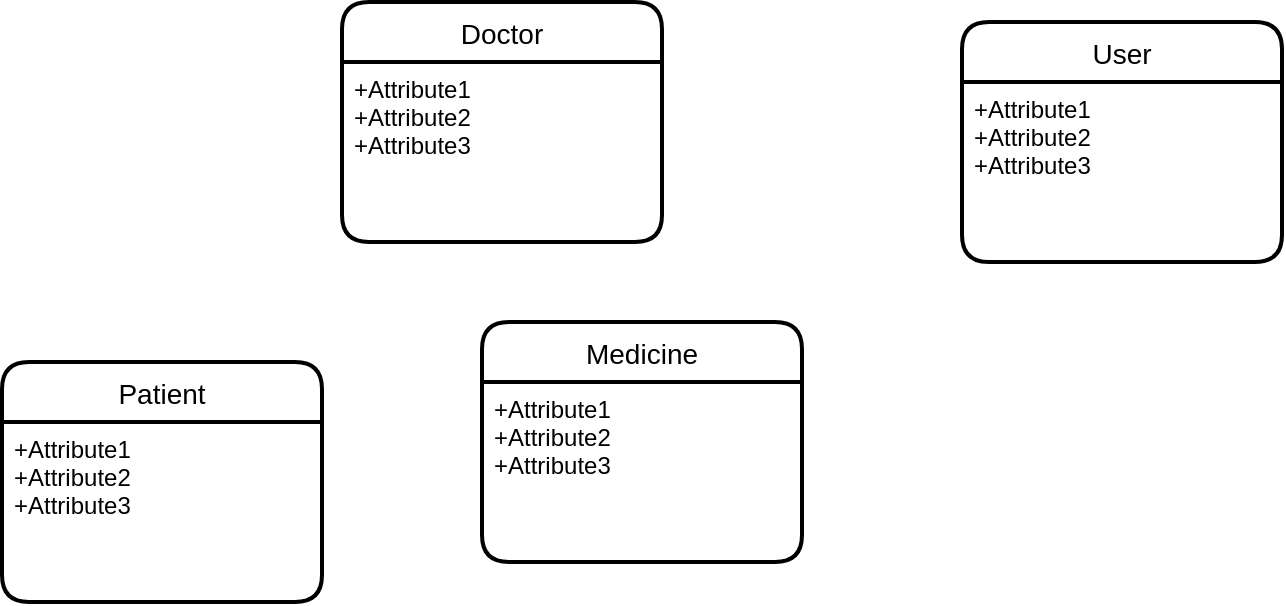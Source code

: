 <mxfile version="13.8.7" type="github">
  <diagram id="3Uqqz-HwGzEVKcPvN1r-" name="Page-1">
    <mxGraphModel dx="1048" dy="624" grid="1" gridSize="10" guides="1" tooltips="1" connect="1" arrows="1" fold="1" page="1" pageScale="1" pageWidth="850" pageHeight="1100" math="0" shadow="0">
      <root>
        <mxCell id="0" />
        <mxCell id="1" parent="0" />
        <mxCell id="mGg05euSahoKholkP7SA-1" value="Doctor" style="swimlane;childLayout=stackLayout;horizontal=1;startSize=30;horizontalStack=0;rounded=1;fontSize=14;fontStyle=0;strokeWidth=2;resizeParent=0;resizeLast=1;shadow=0;dashed=0;align=center;" vertex="1" parent="1">
          <mxGeometry x="270" y="100" width="160" height="120" as="geometry" />
        </mxCell>
        <mxCell id="mGg05euSahoKholkP7SA-2" value="+Attribute1&#xa;+Attribute2&#xa;+Attribute3" style="align=left;strokeColor=none;fillColor=none;spacingLeft=4;fontSize=12;verticalAlign=top;resizable=0;rotatable=0;part=1;" vertex="1" parent="mGg05euSahoKholkP7SA-1">
          <mxGeometry y="30" width="160" height="90" as="geometry" />
        </mxCell>
        <mxCell id="mGg05euSahoKholkP7SA-7" value="Medicine" style="swimlane;childLayout=stackLayout;horizontal=1;startSize=30;horizontalStack=0;rounded=1;fontSize=14;fontStyle=0;strokeWidth=2;resizeParent=0;resizeLast=1;shadow=0;dashed=0;align=center;" vertex="1" parent="1">
          <mxGeometry x="340" y="260" width="160" height="120" as="geometry" />
        </mxCell>
        <mxCell id="mGg05euSahoKholkP7SA-8" value="+Attribute1&#xa;+Attribute2&#xa;+Attribute3" style="align=left;strokeColor=none;fillColor=none;spacingLeft=4;fontSize=12;verticalAlign=top;resizable=0;rotatable=0;part=1;" vertex="1" parent="mGg05euSahoKholkP7SA-7">
          <mxGeometry y="30" width="160" height="90" as="geometry" />
        </mxCell>
        <mxCell id="mGg05euSahoKholkP7SA-9" value="User" style="swimlane;childLayout=stackLayout;horizontal=1;startSize=30;horizontalStack=0;rounded=1;fontSize=14;fontStyle=0;strokeWidth=2;resizeParent=0;resizeLast=1;shadow=0;dashed=0;align=center;" vertex="1" parent="1">
          <mxGeometry x="580" y="110" width="160" height="120" as="geometry" />
        </mxCell>
        <mxCell id="mGg05euSahoKholkP7SA-10" value="+Attribute1&#xa;+Attribute2&#xa;+Attribute3" style="align=left;strokeColor=none;fillColor=none;spacingLeft=4;fontSize=12;verticalAlign=top;resizable=0;rotatable=0;part=1;" vertex="1" parent="mGg05euSahoKholkP7SA-9">
          <mxGeometry y="30" width="160" height="90" as="geometry" />
        </mxCell>
        <mxCell id="mGg05euSahoKholkP7SA-11" value="Patient" style="swimlane;childLayout=stackLayout;horizontal=1;startSize=30;horizontalStack=0;rounded=1;fontSize=14;fontStyle=0;strokeWidth=2;resizeParent=0;resizeLast=1;shadow=0;dashed=0;align=center;" vertex="1" parent="1">
          <mxGeometry x="100" y="280" width="160" height="120" as="geometry" />
        </mxCell>
        <mxCell id="mGg05euSahoKholkP7SA-12" value="+Attribute1&#xa;+Attribute2&#xa;+Attribute3" style="align=left;strokeColor=none;fillColor=none;spacingLeft=4;fontSize=12;verticalAlign=top;resizable=0;rotatable=0;part=1;" vertex="1" parent="mGg05euSahoKholkP7SA-11">
          <mxGeometry y="30" width="160" height="90" as="geometry" />
        </mxCell>
      </root>
    </mxGraphModel>
  </diagram>
</mxfile>
